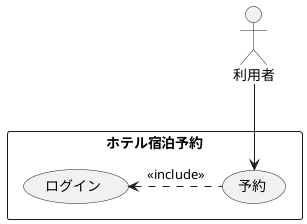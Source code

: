 @startuml ユースケース図
actor 利用者
rectangle ホテル宿泊予約 {
usecase ログイン
usecase 予約
}
利用者 --> 予約
ログイン <. 予約 : << include >>
@enduml